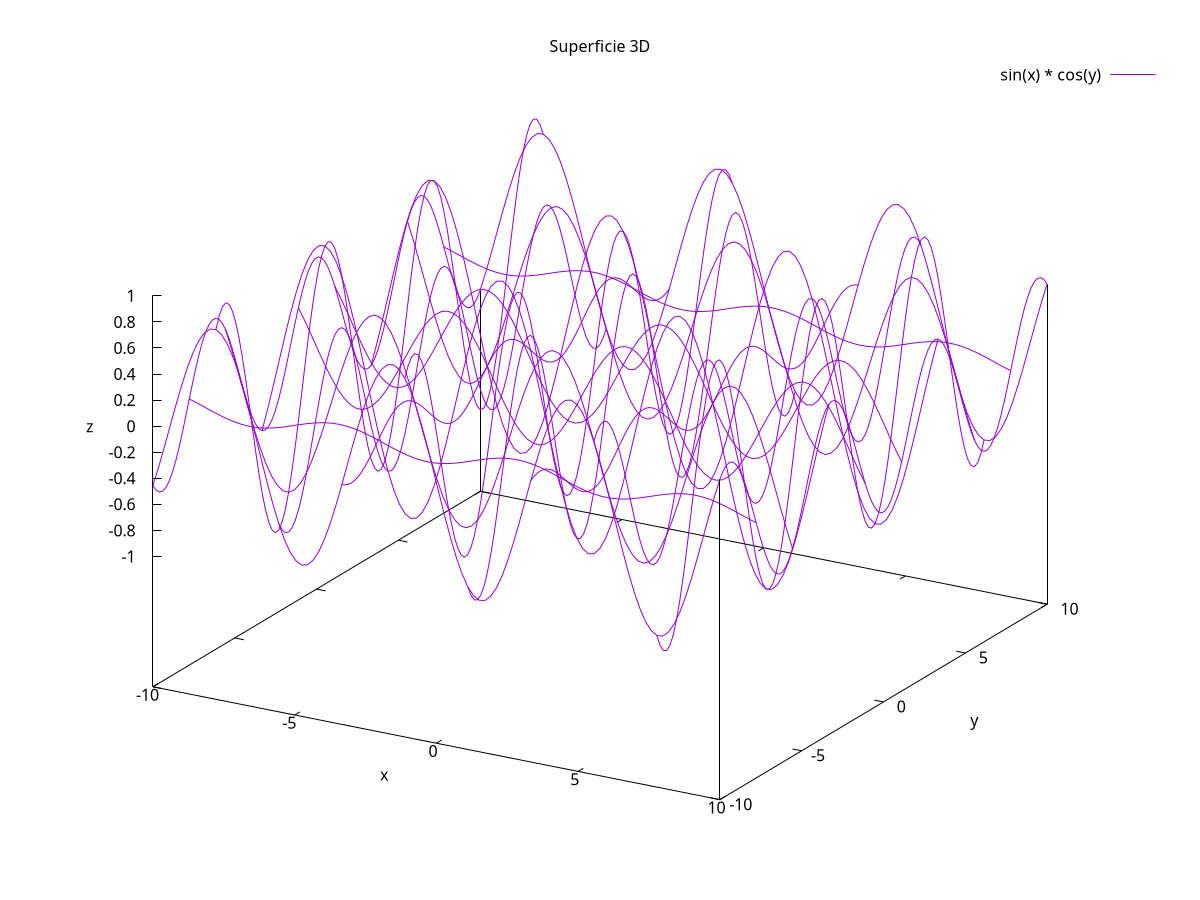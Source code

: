set terminal pdfcairo enhanced color
set output "../graficos/superficie.pdf"
set xlabel "x"
set ylabel "y"
set zlabel "z"
set title "Superficie 3D"
splot sin(x) * cos(y) with lines